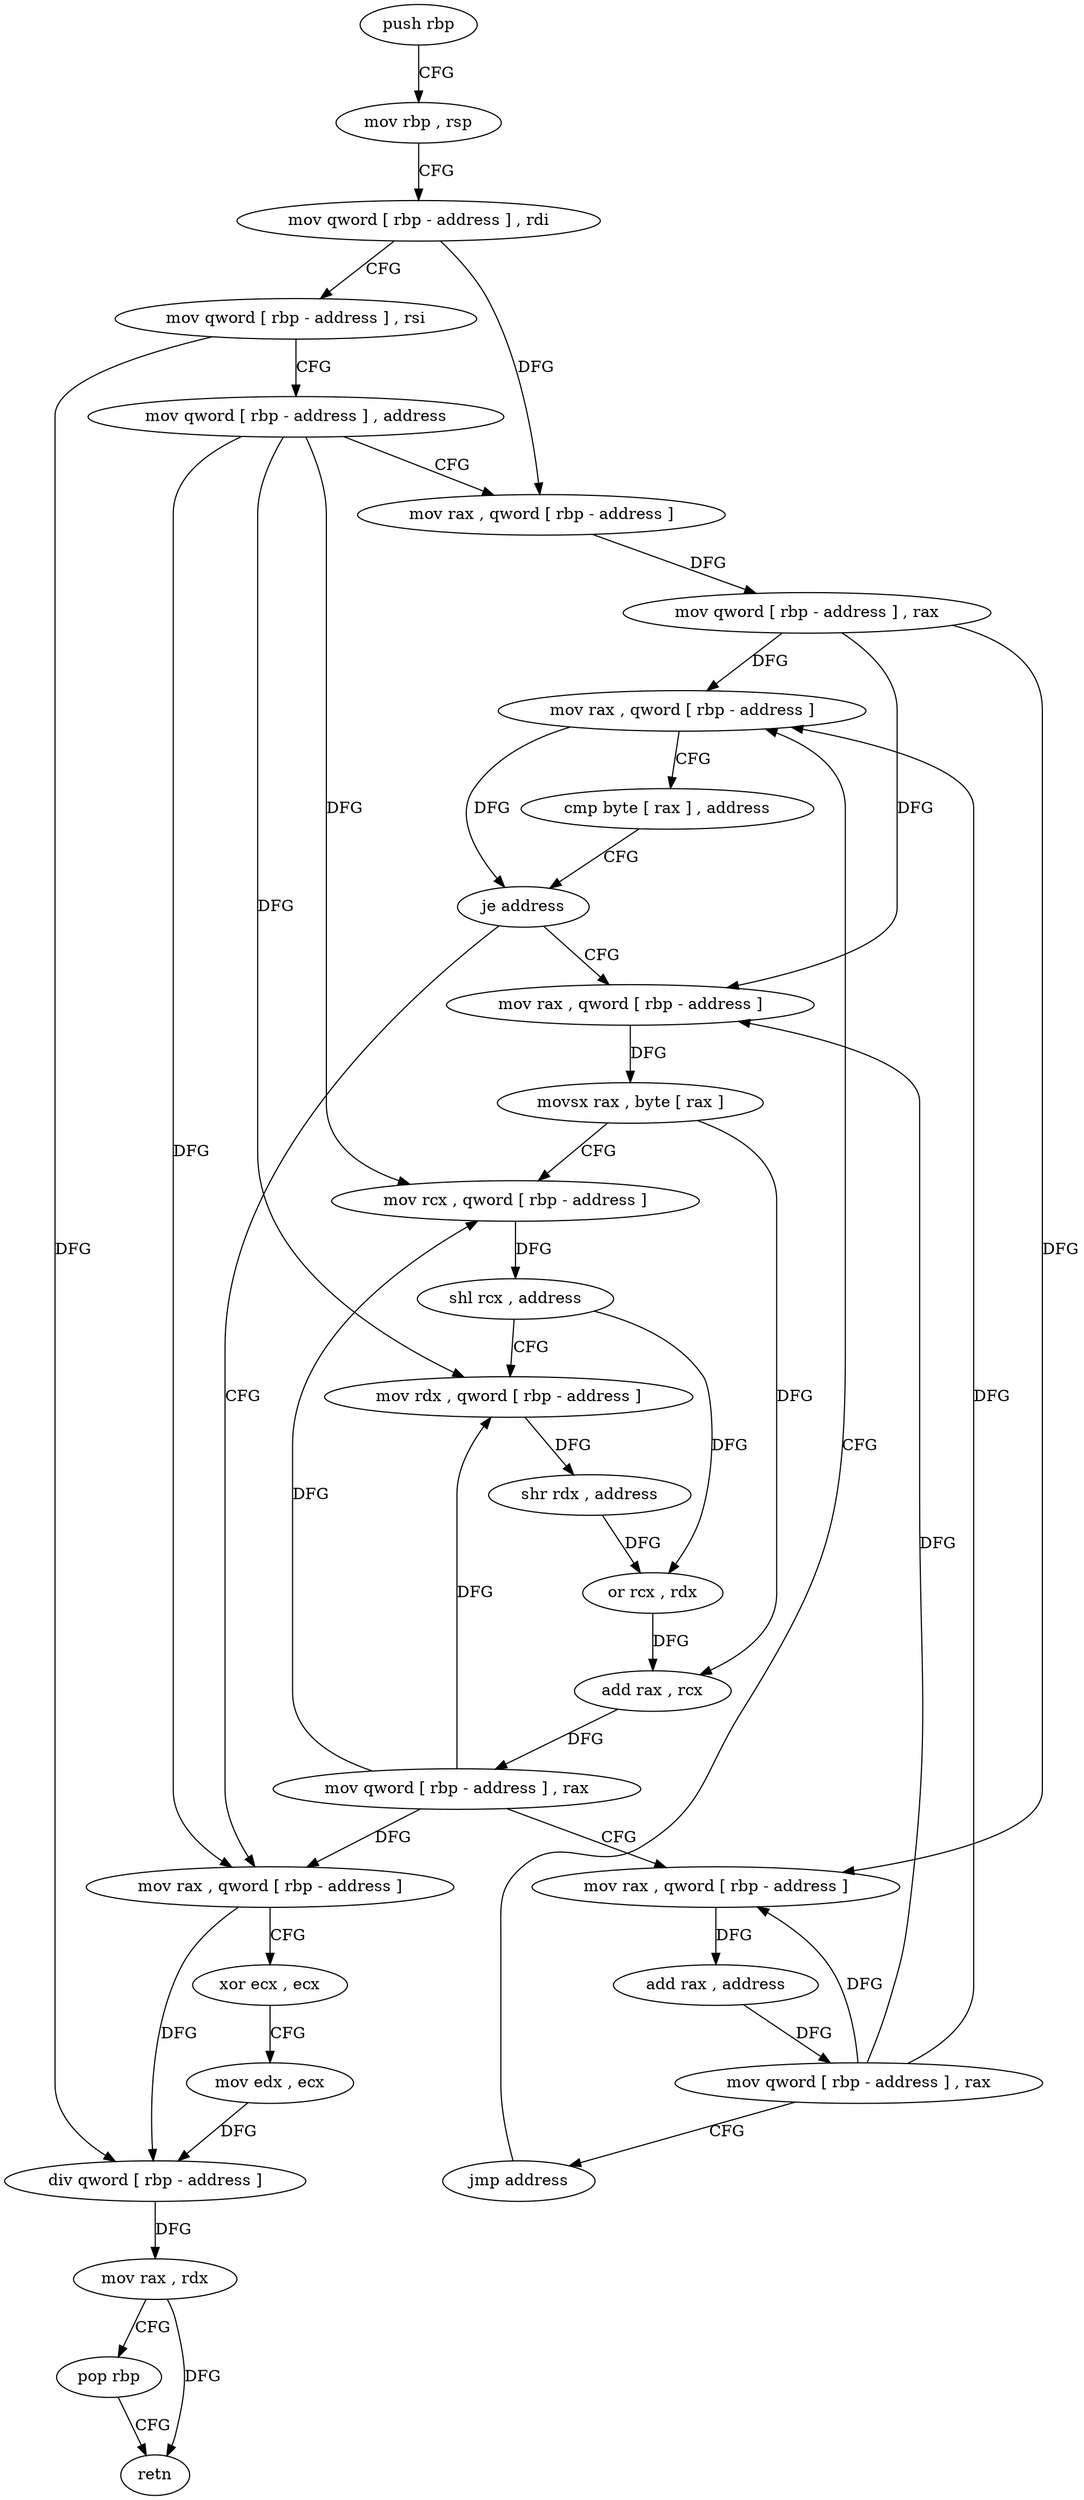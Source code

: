 digraph "func" {
"4320176" [label = "push rbp" ]
"4320177" [label = "mov rbp , rsp" ]
"4320180" [label = "mov qword [ rbp - address ] , rdi" ]
"4320184" [label = "mov qword [ rbp - address ] , rsi" ]
"4320188" [label = "mov qword [ rbp - address ] , address" ]
"4320196" [label = "mov rax , qword [ rbp - address ]" ]
"4320200" [label = "mov qword [ rbp - address ] , rax" ]
"4320204" [label = "mov rax , qword [ rbp - address ]" ]
"4320270" [label = "mov rax , qword [ rbp - address ]" ]
"4320274" [label = "xor ecx , ecx" ]
"4320276" [label = "mov edx , ecx" ]
"4320278" [label = "div qword [ rbp - address ]" ]
"4320282" [label = "mov rax , rdx" ]
"4320285" [label = "pop rbp" ]
"4320286" [label = "retn" ]
"4320217" [label = "mov rax , qword [ rbp - address ]" ]
"4320221" [label = "movsx rax , byte [ rax ]" ]
"4320225" [label = "mov rcx , qword [ rbp - address ]" ]
"4320229" [label = "shl rcx , address" ]
"4320233" [label = "mov rdx , qword [ rbp - address ]" ]
"4320237" [label = "shr rdx , address" ]
"4320241" [label = "or rcx , rdx" ]
"4320244" [label = "add rax , rcx" ]
"4320247" [label = "mov qword [ rbp - address ] , rax" ]
"4320251" [label = "mov rax , qword [ rbp - address ]" ]
"4320255" [label = "add rax , address" ]
"4320261" [label = "mov qword [ rbp - address ] , rax" ]
"4320265" [label = "jmp address" ]
"4320208" [label = "cmp byte [ rax ] , address" ]
"4320211" [label = "je address" ]
"4320176" -> "4320177" [ label = "CFG" ]
"4320177" -> "4320180" [ label = "CFG" ]
"4320180" -> "4320184" [ label = "CFG" ]
"4320180" -> "4320196" [ label = "DFG" ]
"4320184" -> "4320188" [ label = "CFG" ]
"4320184" -> "4320278" [ label = "DFG" ]
"4320188" -> "4320196" [ label = "CFG" ]
"4320188" -> "4320270" [ label = "DFG" ]
"4320188" -> "4320225" [ label = "DFG" ]
"4320188" -> "4320233" [ label = "DFG" ]
"4320196" -> "4320200" [ label = "DFG" ]
"4320200" -> "4320204" [ label = "DFG" ]
"4320200" -> "4320217" [ label = "DFG" ]
"4320200" -> "4320251" [ label = "DFG" ]
"4320204" -> "4320208" [ label = "CFG" ]
"4320204" -> "4320211" [ label = "DFG" ]
"4320270" -> "4320274" [ label = "CFG" ]
"4320270" -> "4320278" [ label = "DFG" ]
"4320274" -> "4320276" [ label = "CFG" ]
"4320276" -> "4320278" [ label = "DFG" ]
"4320278" -> "4320282" [ label = "DFG" ]
"4320282" -> "4320285" [ label = "CFG" ]
"4320282" -> "4320286" [ label = "DFG" ]
"4320285" -> "4320286" [ label = "CFG" ]
"4320217" -> "4320221" [ label = "DFG" ]
"4320221" -> "4320225" [ label = "CFG" ]
"4320221" -> "4320244" [ label = "DFG" ]
"4320225" -> "4320229" [ label = "DFG" ]
"4320229" -> "4320233" [ label = "CFG" ]
"4320229" -> "4320241" [ label = "DFG" ]
"4320233" -> "4320237" [ label = "DFG" ]
"4320237" -> "4320241" [ label = "DFG" ]
"4320241" -> "4320244" [ label = "DFG" ]
"4320244" -> "4320247" [ label = "DFG" ]
"4320247" -> "4320251" [ label = "CFG" ]
"4320247" -> "4320270" [ label = "DFG" ]
"4320247" -> "4320225" [ label = "DFG" ]
"4320247" -> "4320233" [ label = "DFG" ]
"4320251" -> "4320255" [ label = "DFG" ]
"4320255" -> "4320261" [ label = "DFG" ]
"4320261" -> "4320265" [ label = "CFG" ]
"4320261" -> "4320204" [ label = "DFG" ]
"4320261" -> "4320217" [ label = "DFG" ]
"4320261" -> "4320251" [ label = "DFG" ]
"4320265" -> "4320204" [ label = "CFG" ]
"4320208" -> "4320211" [ label = "CFG" ]
"4320211" -> "4320270" [ label = "CFG" ]
"4320211" -> "4320217" [ label = "CFG" ]
}
